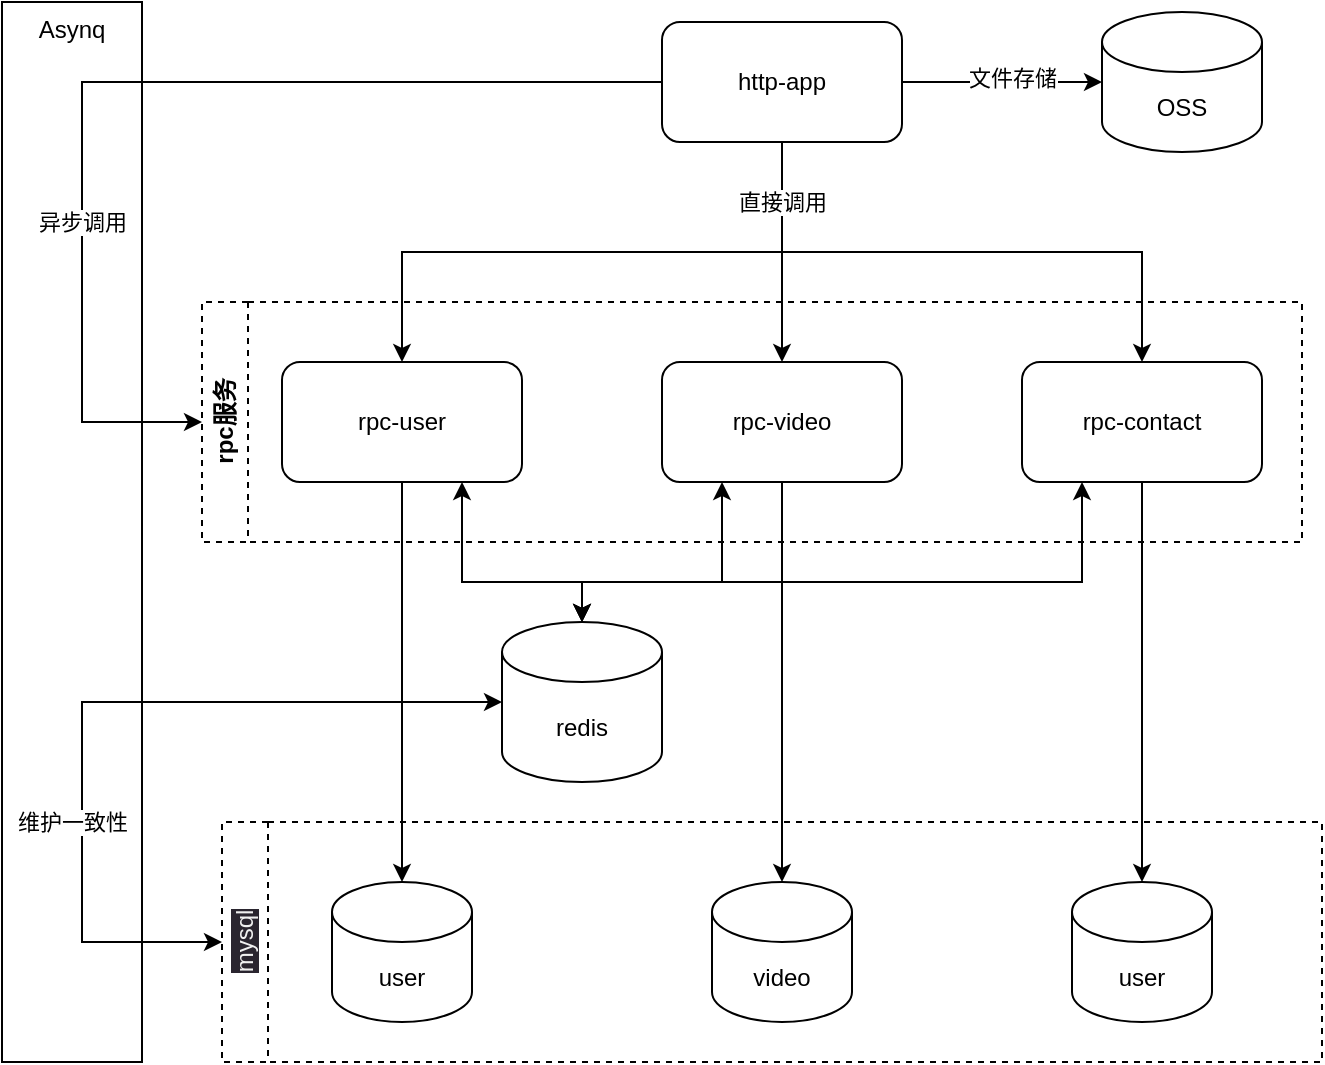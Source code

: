 <mxfile version="20.8.16" type="device"><diagram name="第 1 页" id="RF4--qdceClJr_Qyvg9n"><mxGraphModel dx="1195" dy="756" grid="1" gridSize="10" guides="1" tooltips="1" connect="1" arrows="1" fold="1" page="1" pageScale="1" pageWidth="1169" pageHeight="1654" math="0" shadow="0"><root><mxCell id="0"/><mxCell id="1" parent="0"/><mxCell id="gmzmHi3hg6lpTv-CMBU9-11" value="Asynq" style="rounded=0;whiteSpace=wrap;html=1;align=center;verticalAlign=top;" vertex="1" parent="1"><mxGeometry x="170" y="250" width="70" height="530" as="geometry"/></mxCell><mxCell id="gmzmHi3hg6lpTv-CMBU9-6" style="edgeStyle=orthogonalEdgeStyle;rounded=0;orthogonalLoop=1;jettySize=auto;html=1;entryX=0.5;entryY=0;entryDx=0;entryDy=0;" edge="1" parent="1" source="gmzmHi3hg6lpTv-CMBU9-2" target="gmzmHi3hg6lpTv-CMBU9-4"><mxGeometry relative="1" as="geometry"/></mxCell><mxCell id="gmzmHi3hg6lpTv-CMBU9-8" style="edgeStyle=orthogonalEdgeStyle;rounded=0;orthogonalLoop=1;jettySize=auto;html=1;exitX=0.5;exitY=1;exitDx=0;exitDy=0;entryX=0.5;entryY=0;entryDx=0;entryDy=0;" edge="1" parent="1" source="gmzmHi3hg6lpTv-CMBU9-2" target="gmzmHi3hg6lpTv-CMBU9-3"><mxGeometry relative="1" as="geometry"/></mxCell><mxCell id="gmzmHi3hg6lpTv-CMBU9-10" style="edgeStyle=orthogonalEdgeStyle;rounded=0;orthogonalLoop=1;jettySize=auto;html=1;exitX=0.5;exitY=1;exitDx=0;exitDy=0;" edge="1" parent="1" source="gmzmHi3hg6lpTv-CMBU9-2" target="gmzmHi3hg6lpTv-CMBU9-5"><mxGeometry relative="1" as="geometry"/></mxCell><mxCell id="gmzmHi3hg6lpTv-CMBU9-25" value="直接调用" style="edgeLabel;html=1;align=center;verticalAlign=middle;resizable=0;points=[];" vertex="1" connectable="0" parent="gmzmHi3hg6lpTv-CMBU9-10"><mxGeometry relative="1" as="geometry"><mxPoint x="-90" y="-25" as="offset"/></mxGeometry></mxCell><mxCell id="gmzmHi3hg6lpTv-CMBU9-23" style="edgeStyle=elbowEdgeStyle;rounded=0;orthogonalLoop=1;jettySize=auto;html=1;exitX=0;exitY=0.5;exitDx=0;exitDy=0;" edge="1" parent="1" source="gmzmHi3hg6lpTv-CMBU9-2"><mxGeometry relative="1" as="geometry"><mxPoint x="270" y="460" as="targetPoint"/><mxPoint x="400" y="260" as="sourcePoint"/><Array as="points"><mxPoint x="210" y="370"/></Array></mxGeometry></mxCell><mxCell id="gmzmHi3hg6lpTv-CMBU9-24" value="异步调用" style="edgeLabel;html=1;align=center;verticalAlign=middle;resizable=0;points=[];" vertex="1" connectable="0" parent="gmzmHi3hg6lpTv-CMBU9-23"><mxGeometry relative="1" as="geometry"><mxPoint x="-30" y="70" as="offset"/></mxGeometry></mxCell><mxCell id="gmzmHi3hg6lpTv-CMBU9-48" style="edgeStyle=orthogonalEdgeStyle;rounded=0;orthogonalLoop=1;jettySize=auto;html=1;exitX=1;exitY=0.5;exitDx=0;exitDy=0;entryX=0;entryY=0.5;entryDx=0;entryDy=0;entryPerimeter=0;startArrow=none;startFill=0;" edge="1" parent="1" source="gmzmHi3hg6lpTv-CMBU9-2" target="gmzmHi3hg6lpTv-CMBU9-45"><mxGeometry relative="1" as="geometry"/></mxCell><mxCell id="gmzmHi3hg6lpTv-CMBU9-50" value="文件存储" style="edgeLabel;html=1;align=center;verticalAlign=middle;resizable=0;points=[];" vertex="1" connectable="0" parent="gmzmHi3hg6lpTv-CMBU9-48"><mxGeometry relative="1" as="geometry"><mxPoint x="5" y="-2" as="offset"/></mxGeometry></mxCell><mxCell id="gmzmHi3hg6lpTv-CMBU9-2" value="http-app" style="rounded=1;whiteSpace=wrap;html=1;" vertex="1" parent="1"><mxGeometry x="500" y="260" width="120" height="60" as="geometry"/></mxCell><mxCell id="gmzmHi3hg6lpTv-CMBU9-32" style="edgeStyle=orthogonalEdgeStyle;rounded=0;orthogonalLoop=1;jettySize=auto;html=1;exitX=0.5;exitY=1;exitDx=0;exitDy=0;entryX=0.5;entryY=0;entryDx=0;entryDy=0;entryPerimeter=0;" edge="1" parent="1" source="gmzmHi3hg6lpTv-CMBU9-3" target="gmzmHi3hg6lpTv-CMBU9-17"><mxGeometry relative="1" as="geometry"><mxPoint x="370" y="700" as="targetPoint"/></mxGeometry></mxCell><mxCell id="gmzmHi3hg6lpTv-CMBU9-34" style="edgeStyle=orthogonalEdgeStyle;rounded=0;orthogonalLoop=1;jettySize=auto;html=1;exitX=0.75;exitY=1;exitDx=0;exitDy=0;startArrow=classic;startFill=1;" edge="1" parent="1" source="gmzmHi3hg6lpTv-CMBU9-3" target="gmzmHi3hg6lpTv-CMBU9-20"><mxGeometry relative="1" as="geometry"><Array as="points"><mxPoint x="400" y="540"/><mxPoint x="460" y="540"/></Array></mxGeometry></mxCell><mxCell id="gmzmHi3hg6lpTv-CMBU9-3" value="rpc-user" style="rounded=1;whiteSpace=wrap;html=1;" vertex="1" parent="1"><mxGeometry x="310" y="430" width="120" height="60" as="geometry"/></mxCell><mxCell id="gmzmHi3hg6lpTv-CMBU9-38" style="edgeStyle=orthogonalEdgeStyle;rounded=0;orthogonalLoop=1;jettySize=auto;html=1;exitX=0.5;exitY=1;exitDx=0;exitDy=0;entryX=0.5;entryY=0;entryDx=0;entryDy=0;entryPerimeter=0;" edge="1" parent="1" source="gmzmHi3hg6lpTv-CMBU9-4" target="gmzmHi3hg6lpTv-CMBU9-35"><mxGeometry relative="1" as="geometry"/></mxCell><mxCell id="gmzmHi3hg6lpTv-CMBU9-43" style="edgeStyle=orthogonalEdgeStyle;rounded=0;orthogonalLoop=1;jettySize=auto;html=1;exitX=0.25;exitY=1;exitDx=0;exitDy=0;entryX=0.5;entryY=0;entryDx=0;entryDy=0;entryPerimeter=0;startArrow=classic;startFill=1;" edge="1" parent="1" source="gmzmHi3hg6lpTv-CMBU9-4" target="gmzmHi3hg6lpTv-CMBU9-20"><mxGeometry relative="1" as="geometry"><Array as="points"><mxPoint x="530" y="540"/><mxPoint x="460" y="540"/></Array></mxGeometry></mxCell><mxCell id="gmzmHi3hg6lpTv-CMBU9-4" value="rpc-video" style="rounded=1;whiteSpace=wrap;html=1;" vertex="1" parent="1"><mxGeometry x="500" y="430" width="120" height="60" as="geometry"/></mxCell><mxCell id="gmzmHi3hg6lpTv-CMBU9-40" style="edgeStyle=orthogonalEdgeStyle;rounded=0;orthogonalLoop=1;jettySize=auto;html=1;exitX=0.5;exitY=1;exitDx=0;exitDy=0;" edge="1" parent="1" source="gmzmHi3hg6lpTv-CMBU9-5" target="gmzmHi3hg6lpTv-CMBU9-36"><mxGeometry relative="1" as="geometry"/></mxCell><mxCell id="gmzmHi3hg6lpTv-CMBU9-44" style="edgeStyle=orthogonalEdgeStyle;rounded=0;orthogonalLoop=1;jettySize=auto;html=1;exitX=0.25;exitY=1;exitDx=0;exitDy=0;entryX=0.5;entryY=0;entryDx=0;entryDy=0;entryPerimeter=0;startArrow=classic;startFill=1;" edge="1" parent="1" source="gmzmHi3hg6lpTv-CMBU9-5" target="gmzmHi3hg6lpTv-CMBU9-20"><mxGeometry relative="1" as="geometry"><Array as="points"><mxPoint x="710" y="540"/><mxPoint x="460" y="540"/></Array></mxGeometry></mxCell><mxCell id="gmzmHi3hg6lpTv-CMBU9-5" value="rpc-contact" style="rounded=1;whiteSpace=wrap;html=1;" vertex="1" parent="1"><mxGeometry x="680" y="430" width="120" height="60" as="geometry"/></mxCell><mxCell id="gmzmHi3hg6lpTv-CMBU9-18" value="&lt;span style=&quot;color: rgb(240, 240, 240); font-family: Helvetica; font-size: 12px; font-style: normal; font-variant-ligatures: normal; font-variant-caps: normal; font-weight: 400; letter-spacing: normal; orphans: 2; text-align: center; text-indent: 0px; text-transform: none; widows: 2; word-spacing: 0px; -webkit-text-stroke-width: 0px; background-color: rgb(42, 37, 47); text-decoration-thickness: initial; text-decoration-style: initial; text-decoration-color: initial; float: none; display: inline !important;&quot;&gt;mysql&lt;/span&gt;" style="swimlane;horizontal=0;whiteSpace=wrap;html=1;dashed=1;" vertex="1" parent="1"><mxGeometry x="280" y="660" width="550" height="120" as="geometry"><mxRectangle x="280" y="640" width="40" height="70" as="alternateBounds"/></mxGeometry></mxCell><mxCell id="gmzmHi3hg6lpTv-CMBU9-17" value="user" style="shape=cylinder3;whiteSpace=wrap;html=1;boundedLbl=1;backgroundOutline=1;size=15;" vertex="1" parent="gmzmHi3hg6lpTv-CMBU9-18"><mxGeometry x="55" y="30" width="70" height="70" as="geometry"/></mxCell><mxCell id="gmzmHi3hg6lpTv-CMBU9-35" value="video" style="shape=cylinder3;whiteSpace=wrap;html=1;boundedLbl=1;backgroundOutline=1;size=15;" vertex="1" parent="gmzmHi3hg6lpTv-CMBU9-18"><mxGeometry x="245" y="30" width="70" height="70" as="geometry"/></mxCell><mxCell id="gmzmHi3hg6lpTv-CMBU9-36" value="user" style="shape=cylinder3;whiteSpace=wrap;html=1;boundedLbl=1;backgroundOutline=1;size=15;" vertex="1" parent="gmzmHi3hg6lpTv-CMBU9-18"><mxGeometry x="425" y="30" width="70" height="70" as="geometry"/></mxCell><mxCell id="gmzmHi3hg6lpTv-CMBU9-20" value="redis" style="shape=cylinder3;whiteSpace=wrap;html=1;boundedLbl=1;backgroundOutline=1;size=15;" vertex="1" parent="1"><mxGeometry x="420" y="560" width="80" height="80" as="geometry"/></mxCell><mxCell id="gmzmHi3hg6lpTv-CMBU9-21" value="rpc服务" style="swimlane;horizontal=0;whiteSpace=wrap;html=1;dashed=1;" vertex="1" parent="1"><mxGeometry x="270" y="400" width="550" height="120" as="geometry"/></mxCell><mxCell id="gmzmHi3hg6lpTv-CMBU9-28" value="" style="endArrow=classic;startArrow=classic;html=1;rounded=0;entryX=0;entryY=0.5;entryDx=0;entryDy=0;entryPerimeter=0;exitX=0;exitY=0.5;exitDx=0;exitDy=0;edgeStyle=orthogonalEdgeStyle;" edge="1" parent="1" source="gmzmHi3hg6lpTv-CMBU9-18" target="gmzmHi3hg6lpTv-CMBU9-20"><mxGeometry width="50" height="50" relative="1" as="geometry"><mxPoint x="600" y="590" as="sourcePoint"/><mxPoint x="650" y="540" as="targetPoint"/><Array as="points"><mxPoint x="210" y="720"/><mxPoint x="210" y="600"/></Array></mxGeometry></mxCell><mxCell id="gmzmHi3hg6lpTv-CMBU9-29" value="维护一致性" style="edgeLabel;html=1;align=center;verticalAlign=middle;resizable=0;points=[];" vertex="1" connectable="0" parent="gmzmHi3hg6lpTv-CMBU9-28"><mxGeometry relative="1" as="geometry"><mxPoint x="-15" y="60" as="offset"/></mxGeometry></mxCell><mxCell id="gmzmHi3hg6lpTv-CMBU9-45" value="OSS" style="shape=cylinder3;whiteSpace=wrap;html=1;boundedLbl=1;backgroundOutline=1;size=15;" vertex="1" parent="1"><mxGeometry x="720" y="255" width="80" height="70" as="geometry"/></mxCell></root></mxGraphModel></diagram></mxfile>